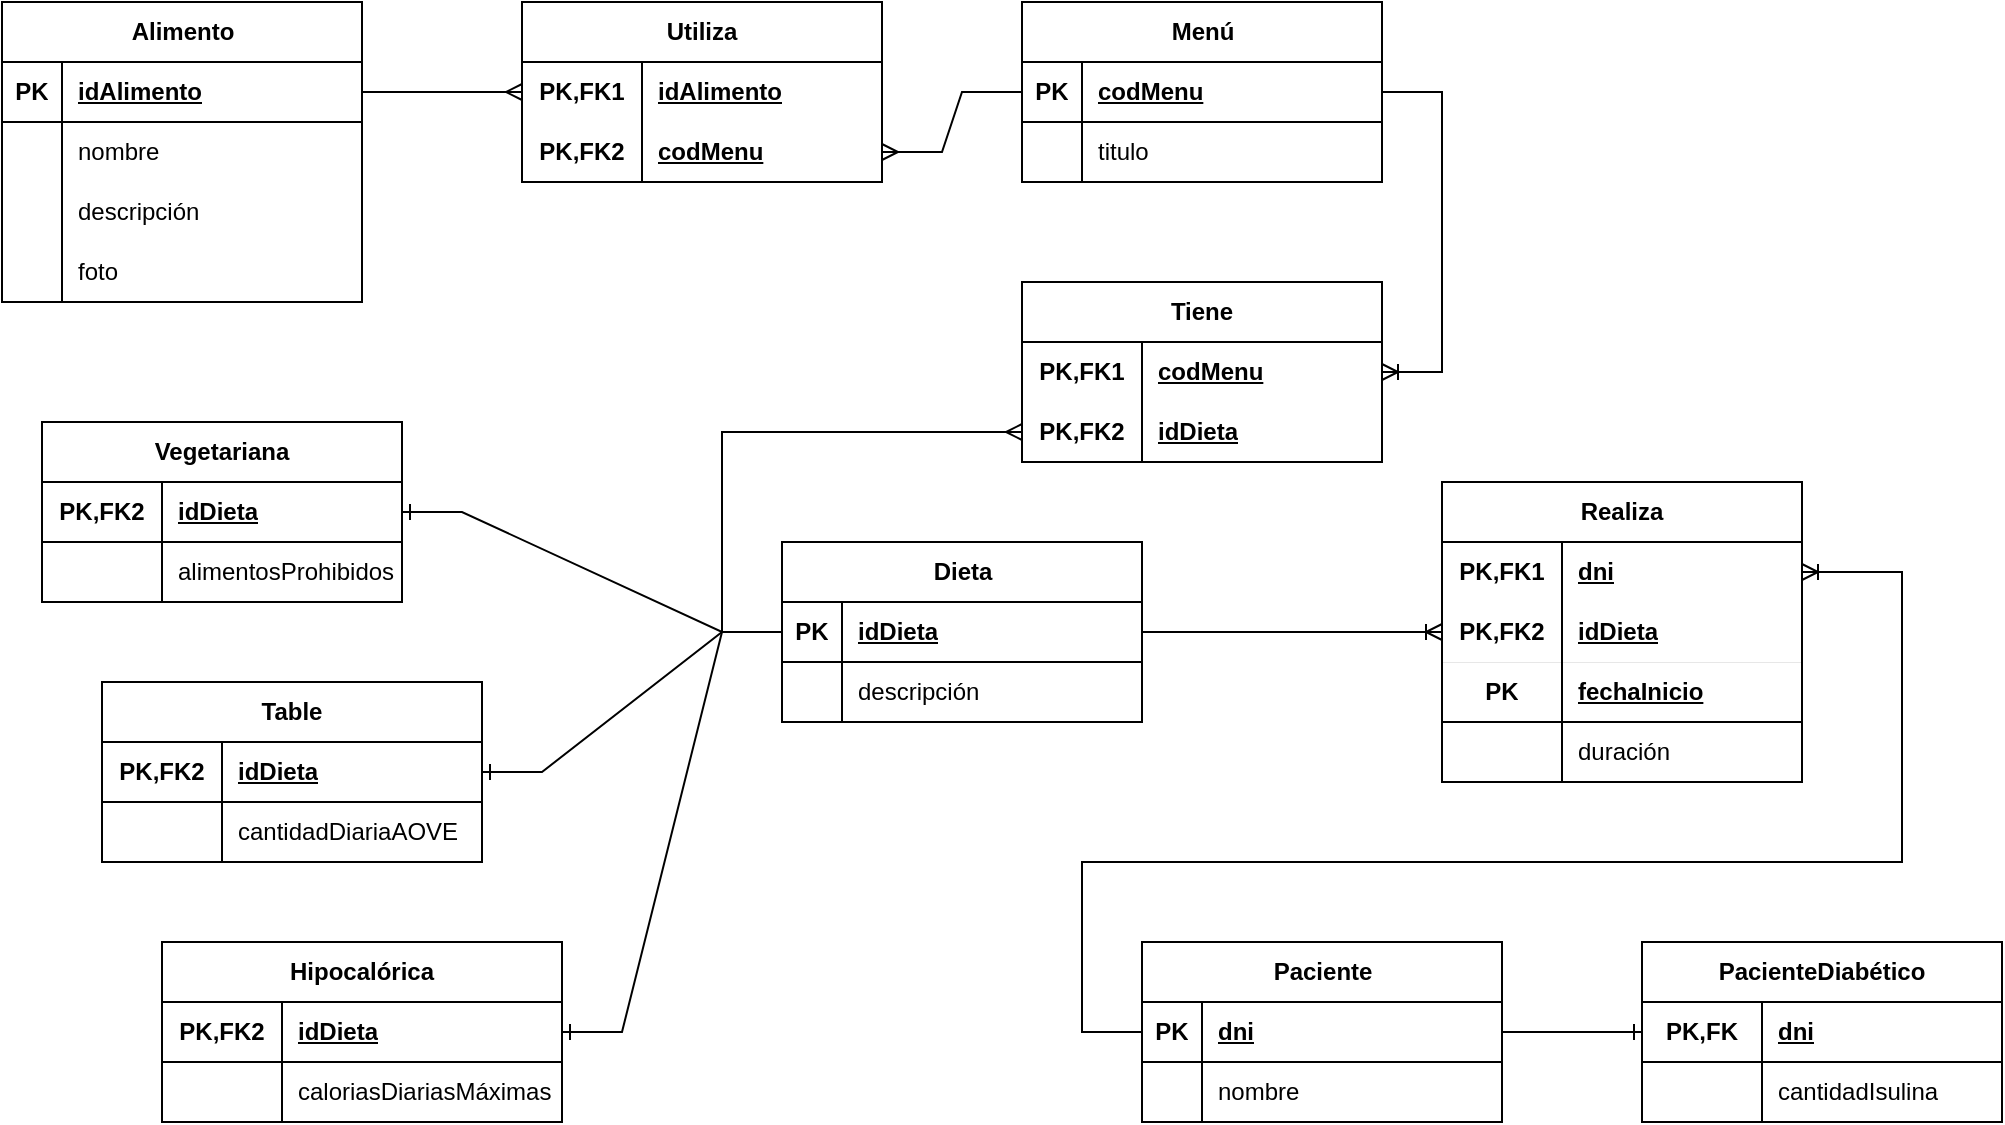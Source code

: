 <mxfile version="23.0.2" type="device">
  <diagram id="R2lEEEUBdFMjLlhIrx00" name="Page-1">
    <mxGraphModel dx="1450" dy="621" grid="1" gridSize="10" guides="1" tooltips="1" connect="1" arrows="1" fold="1" page="0" pageScale="1" pageWidth="850" pageHeight="1100" background="none" math="0" shadow="0" extFonts="Permanent Marker^https://fonts.googleapis.com/css?family=Permanent+Marker">
      <root>
        <mxCell id="0" />
        <mxCell id="1" parent="0" />
        <mxCell id="GMZuXtu0WAjVGeMHCn1z-1" value="Alimento" style="shape=table;startSize=30;container=1;collapsible=1;childLayout=tableLayout;fixedRows=1;rowLines=0;fontStyle=1;align=center;resizeLast=1;html=1;" vertex="1" parent="1">
          <mxGeometry x="-80" y="40" width="180" height="150" as="geometry" />
        </mxCell>
        <mxCell id="GMZuXtu0WAjVGeMHCn1z-2" value="" style="shape=tableRow;horizontal=0;startSize=0;swimlaneHead=0;swimlaneBody=0;fillColor=none;collapsible=0;dropTarget=0;points=[[0,0.5],[1,0.5]];portConstraint=eastwest;top=0;left=0;right=0;bottom=1;" vertex="1" parent="GMZuXtu0WAjVGeMHCn1z-1">
          <mxGeometry y="30" width="180" height="30" as="geometry" />
        </mxCell>
        <mxCell id="GMZuXtu0WAjVGeMHCn1z-3" value="PK" style="shape=partialRectangle;connectable=0;fillColor=none;top=0;left=0;bottom=0;right=0;fontStyle=1;overflow=hidden;whiteSpace=wrap;html=1;" vertex="1" parent="GMZuXtu0WAjVGeMHCn1z-2">
          <mxGeometry width="30" height="30" as="geometry">
            <mxRectangle width="30" height="30" as="alternateBounds" />
          </mxGeometry>
        </mxCell>
        <mxCell id="GMZuXtu0WAjVGeMHCn1z-4" value="idAlimento" style="shape=partialRectangle;connectable=0;fillColor=none;top=0;left=0;bottom=0;right=0;align=left;spacingLeft=6;fontStyle=5;overflow=hidden;whiteSpace=wrap;html=1;" vertex="1" parent="GMZuXtu0WAjVGeMHCn1z-2">
          <mxGeometry x="30" width="150" height="30" as="geometry">
            <mxRectangle width="150" height="30" as="alternateBounds" />
          </mxGeometry>
        </mxCell>
        <mxCell id="GMZuXtu0WAjVGeMHCn1z-5" value="" style="shape=tableRow;horizontal=0;startSize=0;swimlaneHead=0;swimlaneBody=0;fillColor=none;collapsible=0;dropTarget=0;points=[[0,0.5],[1,0.5]];portConstraint=eastwest;top=0;left=0;right=0;bottom=0;" vertex="1" parent="GMZuXtu0WAjVGeMHCn1z-1">
          <mxGeometry y="60" width="180" height="30" as="geometry" />
        </mxCell>
        <mxCell id="GMZuXtu0WAjVGeMHCn1z-6" value="" style="shape=partialRectangle;connectable=0;fillColor=none;top=0;left=0;bottom=0;right=0;editable=1;overflow=hidden;whiteSpace=wrap;html=1;" vertex="1" parent="GMZuXtu0WAjVGeMHCn1z-5">
          <mxGeometry width="30" height="30" as="geometry">
            <mxRectangle width="30" height="30" as="alternateBounds" />
          </mxGeometry>
        </mxCell>
        <mxCell id="GMZuXtu0WAjVGeMHCn1z-7" value="nombre" style="shape=partialRectangle;connectable=0;fillColor=none;top=0;left=0;bottom=0;right=0;align=left;spacingLeft=6;overflow=hidden;whiteSpace=wrap;html=1;" vertex="1" parent="GMZuXtu0WAjVGeMHCn1z-5">
          <mxGeometry x="30" width="150" height="30" as="geometry">
            <mxRectangle width="150" height="30" as="alternateBounds" />
          </mxGeometry>
        </mxCell>
        <mxCell id="GMZuXtu0WAjVGeMHCn1z-8" value="" style="shape=tableRow;horizontal=0;startSize=0;swimlaneHead=0;swimlaneBody=0;fillColor=none;collapsible=0;dropTarget=0;points=[[0,0.5],[1,0.5]];portConstraint=eastwest;top=0;left=0;right=0;bottom=0;" vertex="1" parent="GMZuXtu0WAjVGeMHCn1z-1">
          <mxGeometry y="90" width="180" height="30" as="geometry" />
        </mxCell>
        <mxCell id="GMZuXtu0WAjVGeMHCn1z-9" value="" style="shape=partialRectangle;connectable=0;fillColor=none;top=0;left=0;bottom=0;right=0;editable=1;overflow=hidden;whiteSpace=wrap;html=1;" vertex="1" parent="GMZuXtu0WAjVGeMHCn1z-8">
          <mxGeometry width="30" height="30" as="geometry">
            <mxRectangle width="30" height="30" as="alternateBounds" />
          </mxGeometry>
        </mxCell>
        <mxCell id="GMZuXtu0WAjVGeMHCn1z-10" value="descripción" style="shape=partialRectangle;connectable=0;fillColor=none;top=0;left=0;bottom=0;right=0;align=left;spacingLeft=6;overflow=hidden;whiteSpace=wrap;html=1;" vertex="1" parent="GMZuXtu0WAjVGeMHCn1z-8">
          <mxGeometry x="30" width="150" height="30" as="geometry">
            <mxRectangle width="150" height="30" as="alternateBounds" />
          </mxGeometry>
        </mxCell>
        <mxCell id="GMZuXtu0WAjVGeMHCn1z-11" value="" style="shape=tableRow;horizontal=0;startSize=0;swimlaneHead=0;swimlaneBody=0;fillColor=none;collapsible=0;dropTarget=0;points=[[0,0.5],[1,0.5]];portConstraint=eastwest;top=0;left=0;right=0;bottom=0;" vertex="1" parent="GMZuXtu0WAjVGeMHCn1z-1">
          <mxGeometry y="120" width="180" height="30" as="geometry" />
        </mxCell>
        <mxCell id="GMZuXtu0WAjVGeMHCn1z-12" value="" style="shape=partialRectangle;connectable=0;fillColor=none;top=0;left=0;bottom=0;right=0;editable=1;overflow=hidden;whiteSpace=wrap;html=1;" vertex="1" parent="GMZuXtu0WAjVGeMHCn1z-11">
          <mxGeometry width="30" height="30" as="geometry">
            <mxRectangle width="30" height="30" as="alternateBounds" />
          </mxGeometry>
        </mxCell>
        <mxCell id="GMZuXtu0WAjVGeMHCn1z-13" value="foto" style="shape=partialRectangle;connectable=0;fillColor=none;top=0;left=0;bottom=0;right=0;align=left;spacingLeft=6;overflow=hidden;whiteSpace=wrap;html=1;" vertex="1" parent="GMZuXtu0WAjVGeMHCn1z-11">
          <mxGeometry x="30" width="150" height="30" as="geometry">
            <mxRectangle width="150" height="30" as="alternateBounds" />
          </mxGeometry>
        </mxCell>
        <mxCell id="GMZuXtu0WAjVGeMHCn1z-14" value="Utiliza" style="shape=table;startSize=30;container=1;collapsible=1;childLayout=tableLayout;fixedRows=1;rowLines=0;fontStyle=1;align=center;resizeLast=1;html=1;whiteSpace=wrap;" vertex="1" parent="1">
          <mxGeometry x="180" y="40" width="180" height="90" as="geometry" />
        </mxCell>
        <mxCell id="GMZuXtu0WAjVGeMHCn1z-15" value="" style="shape=tableRow;horizontal=0;startSize=0;swimlaneHead=0;swimlaneBody=0;fillColor=none;collapsible=0;dropTarget=0;points=[[0,0.5],[1,0.5]];portConstraint=eastwest;top=0;left=0;right=0;bottom=0;html=1;" vertex="1" parent="GMZuXtu0WAjVGeMHCn1z-14">
          <mxGeometry y="30" width="180" height="30" as="geometry" />
        </mxCell>
        <mxCell id="GMZuXtu0WAjVGeMHCn1z-16" value="PK,FK1" style="shape=partialRectangle;connectable=0;fillColor=none;top=0;left=0;bottom=0;right=0;fontStyle=1;overflow=hidden;html=1;whiteSpace=wrap;" vertex="1" parent="GMZuXtu0WAjVGeMHCn1z-15">
          <mxGeometry width="60" height="30" as="geometry">
            <mxRectangle width="60" height="30" as="alternateBounds" />
          </mxGeometry>
        </mxCell>
        <mxCell id="GMZuXtu0WAjVGeMHCn1z-17" value="idAlimento" style="shape=partialRectangle;connectable=0;fillColor=none;top=0;left=0;bottom=0;right=0;align=left;spacingLeft=6;fontStyle=5;overflow=hidden;html=1;whiteSpace=wrap;" vertex="1" parent="GMZuXtu0WAjVGeMHCn1z-15">
          <mxGeometry x="60" width="120" height="30" as="geometry">
            <mxRectangle width="120" height="30" as="alternateBounds" />
          </mxGeometry>
        </mxCell>
        <mxCell id="GMZuXtu0WAjVGeMHCn1z-18" value="" style="shape=tableRow;horizontal=0;startSize=0;swimlaneHead=0;swimlaneBody=0;fillColor=none;collapsible=0;dropTarget=0;points=[[0,0.5],[1,0.5]];portConstraint=eastwest;top=0;left=0;right=0;bottom=1;html=1;" vertex="1" parent="GMZuXtu0WAjVGeMHCn1z-14">
          <mxGeometry y="60" width="180" height="30" as="geometry" />
        </mxCell>
        <mxCell id="GMZuXtu0WAjVGeMHCn1z-19" value="PK,FK2" style="shape=partialRectangle;connectable=0;fillColor=none;top=0;left=0;bottom=0;right=0;fontStyle=1;overflow=hidden;html=1;whiteSpace=wrap;" vertex="1" parent="GMZuXtu0WAjVGeMHCn1z-18">
          <mxGeometry width="60" height="30" as="geometry">
            <mxRectangle width="60" height="30" as="alternateBounds" />
          </mxGeometry>
        </mxCell>
        <mxCell id="GMZuXtu0WAjVGeMHCn1z-20" value="codMenu" style="shape=partialRectangle;connectable=0;fillColor=none;top=0;left=0;bottom=0;right=0;align=left;spacingLeft=6;fontStyle=5;overflow=hidden;html=1;whiteSpace=wrap;" vertex="1" parent="GMZuXtu0WAjVGeMHCn1z-18">
          <mxGeometry x="60" width="120" height="30" as="geometry">
            <mxRectangle width="120" height="30" as="alternateBounds" />
          </mxGeometry>
        </mxCell>
        <mxCell id="GMZuXtu0WAjVGeMHCn1z-27" value="Menú" style="shape=table;startSize=30;container=1;collapsible=1;childLayout=tableLayout;fixedRows=1;rowLines=0;fontStyle=1;align=center;resizeLast=1;html=1;" vertex="1" parent="1">
          <mxGeometry x="430" y="40" width="180" height="90" as="geometry" />
        </mxCell>
        <mxCell id="GMZuXtu0WAjVGeMHCn1z-28" value="" style="shape=tableRow;horizontal=0;startSize=0;swimlaneHead=0;swimlaneBody=0;fillColor=none;collapsible=0;dropTarget=0;points=[[0,0.5],[1,0.5]];portConstraint=eastwest;top=0;left=0;right=0;bottom=1;" vertex="1" parent="GMZuXtu0WAjVGeMHCn1z-27">
          <mxGeometry y="30" width="180" height="30" as="geometry" />
        </mxCell>
        <mxCell id="GMZuXtu0WAjVGeMHCn1z-29" value="PK" style="shape=partialRectangle;connectable=0;fillColor=none;top=0;left=0;bottom=0;right=0;fontStyle=1;overflow=hidden;whiteSpace=wrap;html=1;" vertex="1" parent="GMZuXtu0WAjVGeMHCn1z-28">
          <mxGeometry width="30" height="30" as="geometry">
            <mxRectangle width="30" height="30" as="alternateBounds" />
          </mxGeometry>
        </mxCell>
        <mxCell id="GMZuXtu0WAjVGeMHCn1z-30" value="codMenu" style="shape=partialRectangle;connectable=0;fillColor=none;top=0;left=0;bottom=0;right=0;align=left;spacingLeft=6;fontStyle=5;overflow=hidden;whiteSpace=wrap;html=1;" vertex="1" parent="GMZuXtu0WAjVGeMHCn1z-28">
          <mxGeometry x="30" width="150" height="30" as="geometry">
            <mxRectangle width="150" height="30" as="alternateBounds" />
          </mxGeometry>
        </mxCell>
        <mxCell id="GMZuXtu0WAjVGeMHCn1z-31" value="" style="shape=tableRow;horizontal=0;startSize=0;swimlaneHead=0;swimlaneBody=0;fillColor=none;collapsible=0;dropTarget=0;points=[[0,0.5],[1,0.5]];portConstraint=eastwest;top=0;left=0;right=0;bottom=0;" vertex="1" parent="GMZuXtu0WAjVGeMHCn1z-27">
          <mxGeometry y="60" width="180" height="30" as="geometry" />
        </mxCell>
        <mxCell id="GMZuXtu0WAjVGeMHCn1z-32" value="" style="shape=partialRectangle;connectable=0;fillColor=none;top=0;left=0;bottom=0;right=0;editable=1;overflow=hidden;whiteSpace=wrap;html=1;" vertex="1" parent="GMZuXtu0WAjVGeMHCn1z-31">
          <mxGeometry width="30" height="30" as="geometry">
            <mxRectangle width="30" height="30" as="alternateBounds" />
          </mxGeometry>
        </mxCell>
        <mxCell id="GMZuXtu0WAjVGeMHCn1z-33" value="titulo" style="shape=partialRectangle;connectable=0;fillColor=none;top=0;left=0;bottom=0;right=0;align=left;spacingLeft=6;overflow=hidden;whiteSpace=wrap;html=1;" vertex="1" parent="GMZuXtu0WAjVGeMHCn1z-31">
          <mxGeometry x="30" width="150" height="30" as="geometry">
            <mxRectangle width="150" height="30" as="alternateBounds" />
          </mxGeometry>
        </mxCell>
        <mxCell id="GMZuXtu0WAjVGeMHCn1z-40" value="" style="edgeStyle=entityRelationEdgeStyle;fontSize=12;html=1;endArrow=ERmany;rounded=0;exitX=0;exitY=0.5;exitDx=0;exitDy=0;entryX=1;entryY=0.5;entryDx=0;entryDy=0;" edge="1" parent="1" source="GMZuXtu0WAjVGeMHCn1z-28" target="GMZuXtu0WAjVGeMHCn1z-18">
          <mxGeometry width="100" height="100" relative="1" as="geometry">
            <mxPoint x="380" y="210" as="sourcePoint" />
            <mxPoint x="460" y="250" as="targetPoint" />
          </mxGeometry>
        </mxCell>
        <mxCell id="GMZuXtu0WAjVGeMHCn1z-41" value="" style="edgeStyle=entityRelationEdgeStyle;fontSize=12;html=1;endArrow=ERmany;rounded=0;exitX=1;exitY=0.5;exitDx=0;exitDy=0;entryX=0;entryY=0.5;entryDx=0;entryDy=0;" edge="1" parent="1" source="GMZuXtu0WAjVGeMHCn1z-2" target="GMZuXtu0WAjVGeMHCn1z-15">
          <mxGeometry width="100" height="100" relative="1" as="geometry">
            <mxPoint x="190" y="260" as="sourcePoint" />
            <mxPoint x="110" y="220" as="targetPoint" />
          </mxGeometry>
        </mxCell>
        <mxCell id="GMZuXtu0WAjVGeMHCn1z-42" value="Paciente" style="shape=table;startSize=30;container=1;collapsible=1;childLayout=tableLayout;fixedRows=1;rowLines=0;fontStyle=1;align=center;resizeLast=1;html=1;" vertex="1" parent="1">
          <mxGeometry x="490" y="510" width="180" height="90" as="geometry" />
        </mxCell>
        <mxCell id="GMZuXtu0WAjVGeMHCn1z-43" value="" style="shape=tableRow;horizontal=0;startSize=0;swimlaneHead=0;swimlaneBody=0;fillColor=none;collapsible=0;dropTarget=0;points=[[0,0.5],[1,0.5]];portConstraint=eastwest;top=0;left=0;right=0;bottom=1;" vertex="1" parent="GMZuXtu0WAjVGeMHCn1z-42">
          <mxGeometry y="30" width="180" height="30" as="geometry" />
        </mxCell>
        <mxCell id="GMZuXtu0WAjVGeMHCn1z-44" value="PK" style="shape=partialRectangle;connectable=0;fillColor=none;top=0;left=0;bottom=0;right=0;fontStyle=1;overflow=hidden;whiteSpace=wrap;html=1;" vertex="1" parent="GMZuXtu0WAjVGeMHCn1z-43">
          <mxGeometry width="30" height="30" as="geometry">
            <mxRectangle width="30" height="30" as="alternateBounds" />
          </mxGeometry>
        </mxCell>
        <mxCell id="GMZuXtu0WAjVGeMHCn1z-45" value="dni" style="shape=partialRectangle;connectable=0;fillColor=none;top=0;left=0;bottom=0;right=0;align=left;spacingLeft=6;fontStyle=5;overflow=hidden;whiteSpace=wrap;html=1;" vertex="1" parent="GMZuXtu0WAjVGeMHCn1z-43">
          <mxGeometry x="30" width="150" height="30" as="geometry">
            <mxRectangle width="150" height="30" as="alternateBounds" />
          </mxGeometry>
        </mxCell>
        <mxCell id="GMZuXtu0WAjVGeMHCn1z-46" value="" style="shape=tableRow;horizontal=0;startSize=0;swimlaneHead=0;swimlaneBody=0;fillColor=none;collapsible=0;dropTarget=0;points=[[0,0.5],[1,0.5]];portConstraint=eastwest;top=0;left=0;right=0;bottom=0;" vertex="1" parent="GMZuXtu0WAjVGeMHCn1z-42">
          <mxGeometry y="60" width="180" height="30" as="geometry" />
        </mxCell>
        <mxCell id="GMZuXtu0WAjVGeMHCn1z-47" value="" style="shape=partialRectangle;connectable=0;fillColor=none;top=0;left=0;bottom=0;right=0;editable=1;overflow=hidden;whiteSpace=wrap;html=1;" vertex="1" parent="GMZuXtu0WAjVGeMHCn1z-46">
          <mxGeometry width="30" height="30" as="geometry">
            <mxRectangle width="30" height="30" as="alternateBounds" />
          </mxGeometry>
        </mxCell>
        <mxCell id="GMZuXtu0WAjVGeMHCn1z-48" value="nombre" style="shape=partialRectangle;connectable=0;fillColor=none;top=0;left=0;bottom=0;right=0;align=left;spacingLeft=6;overflow=hidden;whiteSpace=wrap;html=1;" vertex="1" parent="GMZuXtu0WAjVGeMHCn1z-46">
          <mxGeometry x="30" width="150" height="30" as="geometry">
            <mxRectangle width="150" height="30" as="alternateBounds" />
          </mxGeometry>
        </mxCell>
        <mxCell id="GMZuXtu0WAjVGeMHCn1z-68" value="PacienteDiabético" style="shape=table;startSize=30;container=1;collapsible=1;childLayout=tableLayout;fixedRows=1;rowLines=0;fontStyle=1;align=center;resizeLast=1;html=1;whiteSpace=wrap;" vertex="1" parent="1">
          <mxGeometry x="740" y="510" width="180" height="90" as="geometry" />
        </mxCell>
        <mxCell id="GMZuXtu0WAjVGeMHCn1z-82" value="" style="shape=tableRow;horizontal=0;startSize=0;swimlaneHead=0;swimlaneBody=0;fillColor=none;collapsible=0;dropTarget=0;points=[[0,0.5],[1,0.5]];portConstraint=eastwest;top=0;left=0;right=0;bottom=1;" vertex="1" parent="GMZuXtu0WAjVGeMHCn1z-68">
          <mxGeometry y="30" width="180" height="30" as="geometry" />
        </mxCell>
        <mxCell id="GMZuXtu0WAjVGeMHCn1z-83" value="PK,FK" style="shape=partialRectangle;connectable=0;fillColor=none;top=0;left=0;bottom=0;right=0;fontStyle=1;overflow=hidden;whiteSpace=wrap;html=1;" vertex="1" parent="GMZuXtu0WAjVGeMHCn1z-82">
          <mxGeometry width="60" height="30" as="geometry">
            <mxRectangle width="60" height="30" as="alternateBounds" />
          </mxGeometry>
        </mxCell>
        <mxCell id="GMZuXtu0WAjVGeMHCn1z-84" value="dni" style="shape=partialRectangle;connectable=0;fillColor=none;top=0;left=0;bottom=0;right=0;align=left;spacingLeft=6;fontStyle=5;overflow=hidden;whiteSpace=wrap;html=1;" vertex="1" parent="GMZuXtu0WAjVGeMHCn1z-82">
          <mxGeometry x="60" width="120" height="30" as="geometry">
            <mxRectangle width="120" height="30" as="alternateBounds" />
          </mxGeometry>
        </mxCell>
        <mxCell id="GMZuXtu0WAjVGeMHCn1z-75" value="" style="shape=tableRow;horizontal=0;startSize=0;swimlaneHead=0;swimlaneBody=0;fillColor=none;collapsible=0;dropTarget=0;points=[[0,0.5],[1,0.5]];portConstraint=eastwest;top=0;left=0;right=0;bottom=0;html=1;" vertex="1" parent="GMZuXtu0WAjVGeMHCn1z-68">
          <mxGeometry y="60" width="180" height="30" as="geometry" />
        </mxCell>
        <mxCell id="GMZuXtu0WAjVGeMHCn1z-76" value="" style="shape=partialRectangle;connectable=0;fillColor=none;top=0;left=0;bottom=0;right=0;editable=1;overflow=hidden;html=1;whiteSpace=wrap;" vertex="1" parent="GMZuXtu0WAjVGeMHCn1z-75">
          <mxGeometry width="60" height="30" as="geometry">
            <mxRectangle width="60" height="30" as="alternateBounds" />
          </mxGeometry>
        </mxCell>
        <mxCell id="GMZuXtu0WAjVGeMHCn1z-77" value="cantidadIsulina" style="shape=partialRectangle;connectable=0;fillColor=none;top=0;left=0;bottom=0;right=0;align=left;spacingLeft=6;overflow=hidden;html=1;whiteSpace=wrap;" vertex="1" parent="GMZuXtu0WAjVGeMHCn1z-75">
          <mxGeometry x="60" width="120" height="30" as="geometry">
            <mxRectangle width="120" height="30" as="alternateBounds" />
          </mxGeometry>
        </mxCell>
        <mxCell id="GMZuXtu0WAjVGeMHCn1z-81" value="" style="edgeStyle=entityRelationEdgeStyle;fontSize=12;html=1;endArrow=ERone;endFill=1;rounded=0;exitX=1;exitY=0.5;exitDx=0;exitDy=0;entryX=0;entryY=0.5;entryDx=0;entryDy=0;" edge="1" parent="1" source="GMZuXtu0WAjVGeMHCn1z-43" target="GMZuXtu0WAjVGeMHCn1z-82">
          <mxGeometry width="100" height="100" relative="1" as="geometry">
            <mxPoint x="160" y="630" as="sourcePoint" />
            <mxPoint x="740" y="585" as="targetPoint" />
          </mxGeometry>
        </mxCell>
        <mxCell id="GMZuXtu0WAjVGeMHCn1z-85" value="Realiza" style="shape=table;startSize=30;container=1;collapsible=1;childLayout=tableLayout;fixedRows=1;rowLines=0;fontStyle=1;align=center;resizeLast=1;html=1;whiteSpace=wrap;" vertex="1" parent="1">
          <mxGeometry x="640" y="280" width="180" height="150" as="geometry" />
        </mxCell>
        <mxCell id="GMZuXtu0WAjVGeMHCn1z-86" value="" style="shape=tableRow;horizontal=0;startSize=0;swimlaneHead=0;swimlaneBody=0;fillColor=none;collapsible=0;dropTarget=0;points=[[0,0.5],[1,0.5]];portConstraint=eastwest;top=0;left=0;right=0;bottom=0;html=1;" vertex="1" parent="GMZuXtu0WAjVGeMHCn1z-85">
          <mxGeometry y="30" width="180" height="30" as="geometry" />
        </mxCell>
        <mxCell id="GMZuXtu0WAjVGeMHCn1z-87" value="PK,FK1" style="shape=partialRectangle;connectable=0;fillColor=none;top=0;left=0;bottom=0;right=0;fontStyle=1;overflow=hidden;html=1;whiteSpace=wrap;" vertex="1" parent="GMZuXtu0WAjVGeMHCn1z-86">
          <mxGeometry width="60" height="30" as="geometry">
            <mxRectangle width="60" height="30" as="alternateBounds" />
          </mxGeometry>
        </mxCell>
        <mxCell id="GMZuXtu0WAjVGeMHCn1z-88" value="dni" style="shape=partialRectangle;connectable=0;fillColor=none;top=0;left=0;bottom=0;right=0;align=left;spacingLeft=6;fontStyle=5;overflow=hidden;html=1;whiteSpace=wrap;" vertex="1" parent="GMZuXtu0WAjVGeMHCn1z-86">
          <mxGeometry x="60" width="120" height="30" as="geometry">
            <mxRectangle width="120" height="30" as="alternateBounds" />
          </mxGeometry>
        </mxCell>
        <mxCell id="GMZuXtu0WAjVGeMHCn1z-89" value="" style="shape=tableRow;horizontal=0;startSize=0;swimlaneHead=0;swimlaneBody=0;fillColor=none;collapsible=0;dropTarget=0;points=[[0,0.5],[1,0.5]];portConstraint=eastwest;top=0;left=0;right=0;bottom=1;html=1;strokeWidth=0;" vertex="1" parent="GMZuXtu0WAjVGeMHCn1z-85">
          <mxGeometry y="60" width="180" height="30" as="geometry" />
        </mxCell>
        <mxCell id="GMZuXtu0WAjVGeMHCn1z-90" value="PK,FK2" style="shape=partialRectangle;connectable=0;fillColor=none;top=0;left=0;bottom=0;right=0;fontStyle=1;overflow=hidden;html=1;whiteSpace=wrap;" vertex="1" parent="GMZuXtu0WAjVGeMHCn1z-89">
          <mxGeometry width="60" height="30" as="geometry">
            <mxRectangle width="60" height="30" as="alternateBounds" />
          </mxGeometry>
        </mxCell>
        <mxCell id="GMZuXtu0WAjVGeMHCn1z-91" value="idDieta" style="shape=partialRectangle;connectable=0;fillColor=none;top=0;left=0;bottom=0;right=0;align=left;spacingLeft=6;fontStyle=5;overflow=hidden;html=1;whiteSpace=wrap;strokeWidth=0;" vertex="1" parent="GMZuXtu0WAjVGeMHCn1z-89">
          <mxGeometry x="60" width="120" height="30" as="geometry">
            <mxRectangle width="120" height="30" as="alternateBounds" />
          </mxGeometry>
        </mxCell>
        <mxCell id="GMZuXtu0WAjVGeMHCn1z-99" value="" style="shape=tableRow;horizontal=0;startSize=0;swimlaneHead=0;swimlaneBody=0;fillColor=none;collapsible=0;dropTarget=0;points=[[0,0.5],[1,0.5]];portConstraint=eastwest;top=0;left=0;right=0;bottom=1;" vertex="1" parent="GMZuXtu0WAjVGeMHCn1z-85">
          <mxGeometry y="90" width="180" height="30" as="geometry" />
        </mxCell>
        <mxCell id="GMZuXtu0WAjVGeMHCn1z-100" value="PK" style="shape=partialRectangle;connectable=0;fillColor=none;top=0;left=0;bottom=0;right=0;fontStyle=1;overflow=hidden;whiteSpace=wrap;html=1;" vertex="1" parent="GMZuXtu0WAjVGeMHCn1z-99">
          <mxGeometry width="60" height="30" as="geometry">
            <mxRectangle width="60" height="30" as="alternateBounds" />
          </mxGeometry>
        </mxCell>
        <mxCell id="GMZuXtu0WAjVGeMHCn1z-101" value="fechaInicio" style="shape=partialRectangle;connectable=0;fillColor=none;top=0;left=0;bottom=0;right=0;align=left;spacingLeft=6;fontStyle=5;overflow=hidden;whiteSpace=wrap;html=1;" vertex="1" parent="GMZuXtu0WAjVGeMHCn1z-99">
          <mxGeometry x="60" width="120" height="30" as="geometry">
            <mxRectangle width="120" height="30" as="alternateBounds" />
          </mxGeometry>
        </mxCell>
        <mxCell id="GMZuXtu0WAjVGeMHCn1z-92" value="" style="shape=tableRow;horizontal=0;startSize=0;swimlaneHead=0;swimlaneBody=0;fillColor=none;collapsible=0;dropTarget=0;points=[[0,0.5],[1,0.5]];portConstraint=eastwest;top=0;left=0;right=0;bottom=0;html=1;" vertex="1" parent="GMZuXtu0WAjVGeMHCn1z-85">
          <mxGeometry y="120" width="180" height="30" as="geometry" />
        </mxCell>
        <mxCell id="GMZuXtu0WAjVGeMHCn1z-93" value="" style="shape=partialRectangle;connectable=0;fillColor=none;top=0;left=0;bottom=0;right=0;editable=1;overflow=hidden;html=1;whiteSpace=wrap;" vertex="1" parent="GMZuXtu0WAjVGeMHCn1z-92">
          <mxGeometry width="60" height="30" as="geometry">
            <mxRectangle width="60" height="30" as="alternateBounds" />
          </mxGeometry>
        </mxCell>
        <mxCell id="GMZuXtu0WAjVGeMHCn1z-94" value="duración" style="shape=partialRectangle;connectable=0;fillColor=none;top=0;left=0;bottom=0;right=0;align=left;spacingLeft=6;overflow=hidden;html=1;whiteSpace=wrap;" vertex="1" parent="GMZuXtu0WAjVGeMHCn1z-92">
          <mxGeometry x="60" width="120" height="30" as="geometry">
            <mxRectangle width="120" height="30" as="alternateBounds" />
          </mxGeometry>
        </mxCell>
        <mxCell id="GMZuXtu0WAjVGeMHCn1z-103" value="" style="edgeStyle=orthogonalEdgeStyle;fontSize=12;html=1;endArrow=ERoneToMany;rounded=0;exitX=0;exitY=0.5;exitDx=0;exitDy=0;entryX=1;entryY=0.5;entryDx=0;entryDy=0;elbow=vertical;" edge="1" parent="1" source="GMZuXtu0WAjVGeMHCn1z-43" target="GMZuXtu0WAjVGeMHCn1z-86">
          <mxGeometry width="100" height="100" relative="1" as="geometry">
            <mxPoint x="470" y="555" as="sourcePoint" />
            <mxPoint x="800" y="295" as="targetPoint" />
            <Array as="points">
              <mxPoint x="460" y="555" />
              <mxPoint x="460" y="470" />
              <mxPoint x="870" y="470" />
              <mxPoint x="870" y="325" />
            </Array>
          </mxGeometry>
        </mxCell>
        <mxCell id="GMZuXtu0WAjVGeMHCn1z-117" value="Dieta" style="shape=table;startSize=30;container=1;collapsible=1;childLayout=tableLayout;fixedRows=1;rowLines=0;fontStyle=1;align=center;resizeLast=1;html=1;" vertex="1" parent="1">
          <mxGeometry x="310" y="310" width="180" height="90" as="geometry" />
        </mxCell>
        <mxCell id="GMZuXtu0WAjVGeMHCn1z-118" value="" style="shape=tableRow;horizontal=0;startSize=0;swimlaneHead=0;swimlaneBody=0;fillColor=none;collapsible=0;dropTarget=0;points=[[0,0.5],[1,0.5]];portConstraint=eastwest;top=0;left=0;right=0;bottom=1;" vertex="1" parent="GMZuXtu0WAjVGeMHCn1z-117">
          <mxGeometry y="30" width="180" height="30" as="geometry" />
        </mxCell>
        <mxCell id="GMZuXtu0WAjVGeMHCn1z-119" value="PK" style="shape=partialRectangle;connectable=0;fillColor=none;top=0;left=0;bottom=0;right=0;fontStyle=1;overflow=hidden;whiteSpace=wrap;html=1;" vertex="1" parent="GMZuXtu0WAjVGeMHCn1z-118">
          <mxGeometry width="30" height="30" as="geometry">
            <mxRectangle width="30" height="30" as="alternateBounds" />
          </mxGeometry>
        </mxCell>
        <mxCell id="GMZuXtu0WAjVGeMHCn1z-120" value="idDieta" style="shape=partialRectangle;connectable=0;fillColor=none;top=0;left=0;bottom=0;right=0;align=left;spacingLeft=6;fontStyle=5;overflow=hidden;whiteSpace=wrap;html=1;" vertex="1" parent="GMZuXtu0WAjVGeMHCn1z-118">
          <mxGeometry x="30" width="150" height="30" as="geometry">
            <mxRectangle width="150" height="30" as="alternateBounds" />
          </mxGeometry>
        </mxCell>
        <mxCell id="GMZuXtu0WAjVGeMHCn1z-121" value="" style="shape=tableRow;horizontal=0;startSize=0;swimlaneHead=0;swimlaneBody=0;fillColor=none;collapsible=0;dropTarget=0;points=[[0,0.5],[1,0.5]];portConstraint=eastwest;top=0;left=0;right=0;bottom=0;" vertex="1" parent="GMZuXtu0WAjVGeMHCn1z-117">
          <mxGeometry y="60" width="180" height="30" as="geometry" />
        </mxCell>
        <mxCell id="GMZuXtu0WAjVGeMHCn1z-122" value="" style="shape=partialRectangle;connectable=0;fillColor=none;top=0;left=0;bottom=0;right=0;editable=1;overflow=hidden;whiteSpace=wrap;html=1;" vertex="1" parent="GMZuXtu0WAjVGeMHCn1z-121">
          <mxGeometry width="30" height="30" as="geometry">
            <mxRectangle width="30" height="30" as="alternateBounds" />
          </mxGeometry>
        </mxCell>
        <mxCell id="GMZuXtu0WAjVGeMHCn1z-123" value="descripción" style="shape=partialRectangle;connectable=0;fillColor=none;top=0;left=0;bottom=0;right=0;align=left;spacingLeft=6;overflow=hidden;whiteSpace=wrap;html=1;" vertex="1" parent="GMZuXtu0WAjVGeMHCn1z-121">
          <mxGeometry x="30" width="150" height="30" as="geometry">
            <mxRectangle width="150" height="30" as="alternateBounds" />
          </mxGeometry>
        </mxCell>
        <mxCell id="GMZuXtu0WAjVGeMHCn1z-130" value="" style="edgeStyle=entityRelationEdgeStyle;fontSize=12;html=1;endArrow=ERoneToMany;rounded=0;entryX=0;entryY=0.5;entryDx=0;entryDy=0;exitX=1;exitY=0.5;exitDx=0;exitDy=0;" edge="1" parent="1" source="GMZuXtu0WAjVGeMHCn1z-118" target="GMZuXtu0WAjVGeMHCn1z-89">
          <mxGeometry width="100" height="100" relative="1" as="geometry">
            <mxPoint x="510" y="420" as="sourcePoint" />
            <mxPoint x="610" y="320" as="targetPoint" />
          </mxGeometry>
        </mxCell>
        <mxCell id="GMZuXtu0WAjVGeMHCn1z-131" value="Tiene" style="shape=table;startSize=30;container=1;collapsible=1;childLayout=tableLayout;fixedRows=1;rowLines=0;fontStyle=1;align=center;resizeLast=1;html=1;whiteSpace=wrap;" vertex="1" parent="1">
          <mxGeometry x="430" y="180" width="180" height="90" as="geometry" />
        </mxCell>
        <mxCell id="GMZuXtu0WAjVGeMHCn1z-132" value="" style="shape=tableRow;horizontal=0;startSize=0;swimlaneHead=0;swimlaneBody=0;fillColor=none;collapsible=0;dropTarget=0;points=[[0,0.5],[1,0.5]];portConstraint=eastwest;top=0;left=0;right=0;bottom=0;html=1;" vertex="1" parent="GMZuXtu0WAjVGeMHCn1z-131">
          <mxGeometry y="30" width="180" height="30" as="geometry" />
        </mxCell>
        <mxCell id="GMZuXtu0WAjVGeMHCn1z-133" value="PK,FK1" style="shape=partialRectangle;connectable=0;fillColor=none;top=0;left=0;bottom=0;right=0;fontStyle=1;overflow=hidden;html=1;whiteSpace=wrap;" vertex="1" parent="GMZuXtu0WAjVGeMHCn1z-132">
          <mxGeometry width="60" height="30" as="geometry">
            <mxRectangle width="60" height="30" as="alternateBounds" />
          </mxGeometry>
        </mxCell>
        <mxCell id="GMZuXtu0WAjVGeMHCn1z-134" value="codMenu" style="shape=partialRectangle;connectable=0;fillColor=none;top=0;left=0;bottom=0;right=0;align=left;spacingLeft=6;fontStyle=5;overflow=hidden;html=1;whiteSpace=wrap;" vertex="1" parent="GMZuXtu0WAjVGeMHCn1z-132">
          <mxGeometry x="60" width="120" height="30" as="geometry">
            <mxRectangle width="120" height="30" as="alternateBounds" />
          </mxGeometry>
        </mxCell>
        <mxCell id="GMZuXtu0WAjVGeMHCn1z-135" value="" style="shape=tableRow;horizontal=0;startSize=0;swimlaneHead=0;swimlaneBody=0;fillColor=none;collapsible=0;dropTarget=0;points=[[0,0.5],[1,0.5]];portConstraint=eastwest;top=0;left=0;right=0;bottom=1;html=1;" vertex="1" parent="GMZuXtu0WAjVGeMHCn1z-131">
          <mxGeometry y="60" width="180" height="30" as="geometry" />
        </mxCell>
        <mxCell id="GMZuXtu0WAjVGeMHCn1z-136" value="PK,FK2" style="shape=partialRectangle;connectable=0;fillColor=none;top=0;left=0;bottom=0;right=0;fontStyle=1;overflow=hidden;html=1;whiteSpace=wrap;" vertex="1" parent="GMZuXtu0WAjVGeMHCn1z-135">
          <mxGeometry width="60" height="30" as="geometry">
            <mxRectangle width="60" height="30" as="alternateBounds" />
          </mxGeometry>
        </mxCell>
        <mxCell id="GMZuXtu0WAjVGeMHCn1z-137" value="idDieta" style="shape=partialRectangle;connectable=0;fillColor=none;top=0;left=0;bottom=0;right=0;align=left;spacingLeft=6;fontStyle=5;overflow=hidden;html=1;whiteSpace=wrap;" vertex="1" parent="GMZuXtu0WAjVGeMHCn1z-135">
          <mxGeometry x="60" width="120" height="30" as="geometry">
            <mxRectangle width="120" height="30" as="alternateBounds" />
          </mxGeometry>
        </mxCell>
        <mxCell id="GMZuXtu0WAjVGeMHCn1z-144" value="" style="edgeStyle=elbowEdgeStyle;fontSize=12;html=1;endArrow=ERmany;rounded=0;entryX=0;entryY=0.5;entryDx=0;entryDy=0;exitX=0;exitY=0.5;exitDx=0;exitDy=0;" edge="1" parent="1" source="GMZuXtu0WAjVGeMHCn1z-118" target="GMZuXtu0WAjVGeMHCn1z-135">
          <mxGeometry width="100" height="100" relative="1" as="geometry">
            <mxPoint x="200" y="330" as="sourcePoint" />
            <mxPoint x="300" y="230" as="targetPoint" />
            <Array as="points">
              <mxPoint x="280" y="300" />
            </Array>
          </mxGeometry>
        </mxCell>
        <mxCell id="GMZuXtu0WAjVGeMHCn1z-145" value="" style="edgeStyle=entityRelationEdgeStyle;fontSize=12;html=1;endArrow=ERoneToMany;rounded=0;exitX=1;exitY=0.5;exitDx=0;exitDy=0;entryX=1;entryY=0.5;entryDx=0;entryDy=0;" edge="1" parent="1" source="GMZuXtu0WAjVGeMHCn1z-28" target="GMZuXtu0WAjVGeMHCn1z-132">
          <mxGeometry width="100" height="100" relative="1" as="geometry">
            <mxPoint x="690" y="230" as="sourcePoint" />
            <mxPoint x="790" y="130" as="targetPoint" />
          </mxGeometry>
        </mxCell>
        <mxCell id="GMZuXtu0WAjVGeMHCn1z-146" value="Vegetariana" style="shape=table;startSize=30;container=1;collapsible=1;childLayout=tableLayout;fixedRows=1;rowLines=0;fontStyle=1;align=center;resizeLast=1;html=1;whiteSpace=wrap;" vertex="1" parent="1">
          <mxGeometry x="-60" y="250" width="180" height="90" as="geometry" />
        </mxCell>
        <mxCell id="GMZuXtu0WAjVGeMHCn1z-150" value="" style="shape=tableRow;horizontal=0;startSize=0;swimlaneHead=0;swimlaneBody=0;fillColor=none;collapsible=0;dropTarget=0;points=[[0,0.5],[1,0.5]];portConstraint=eastwest;top=0;left=0;right=0;bottom=1;html=1;" vertex="1" parent="GMZuXtu0WAjVGeMHCn1z-146">
          <mxGeometry y="30" width="180" height="30" as="geometry" />
        </mxCell>
        <mxCell id="GMZuXtu0WAjVGeMHCn1z-151" value="PK,FK2" style="shape=partialRectangle;connectable=0;fillColor=none;top=0;left=0;bottom=0;right=0;fontStyle=1;overflow=hidden;html=1;whiteSpace=wrap;" vertex="1" parent="GMZuXtu0WAjVGeMHCn1z-150">
          <mxGeometry width="60" height="30" as="geometry">
            <mxRectangle width="60" height="30" as="alternateBounds" />
          </mxGeometry>
        </mxCell>
        <mxCell id="GMZuXtu0WAjVGeMHCn1z-152" value="idDieta" style="shape=partialRectangle;connectable=0;fillColor=none;top=0;left=0;bottom=0;right=0;align=left;spacingLeft=6;fontStyle=5;overflow=hidden;html=1;whiteSpace=wrap;" vertex="1" parent="GMZuXtu0WAjVGeMHCn1z-150">
          <mxGeometry x="60" width="120" height="30" as="geometry">
            <mxRectangle width="120" height="30" as="alternateBounds" />
          </mxGeometry>
        </mxCell>
        <mxCell id="GMZuXtu0WAjVGeMHCn1z-153" value="" style="shape=tableRow;horizontal=0;startSize=0;swimlaneHead=0;swimlaneBody=0;fillColor=none;collapsible=0;dropTarget=0;points=[[0,0.5],[1,0.5]];portConstraint=eastwest;top=0;left=0;right=0;bottom=0;html=1;" vertex="1" parent="GMZuXtu0WAjVGeMHCn1z-146">
          <mxGeometry y="60" width="180" height="30" as="geometry" />
        </mxCell>
        <mxCell id="GMZuXtu0WAjVGeMHCn1z-154" value="" style="shape=partialRectangle;connectable=0;fillColor=none;top=0;left=0;bottom=0;right=0;editable=1;overflow=hidden;html=1;whiteSpace=wrap;" vertex="1" parent="GMZuXtu0WAjVGeMHCn1z-153">
          <mxGeometry width="60" height="30" as="geometry">
            <mxRectangle width="60" height="30" as="alternateBounds" />
          </mxGeometry>
        </mxCell>
        <mxCell id="GMZuXtu0WAjVGeMHCn1z-155" value="alimentosProhibidos" style="shape=partialRectangle;connectable=0;fillColor=none;top=0;left=0;bottom=0;right=0;align=left;spacingLeft=6;overflow=hidden;html=1;whiteSpace=wrap;" vertex="1" parent="GMZuXtu0WAjVGeMHCn1z-153">
          <mxGeometry x="60" width="120" height="30" as="geometry">
            <mxRectangle width="120" height="30" as="alternateBounds" />
          </mxGeometry>
        </mxCell>
        <mxCell id="GMZuXtu0WAjVGeMHCn1z-159" value="Table" style="shape=table;startSize=30;container=1;collapsible=1;childLayout=tableLayout;fixedRows=1;rowLines=0;fontStyle=1;align=center;resizeLast=1;html=1;whiteSpace=wrap;" vertex="1" parent="1">
          <mxGeometry x="-30" y="380" width="190" height="90" as="geometry" />
        </mxCell>
        <mxCell id="GMZuXtu0WAjVGeMHCn1z-163" value="" style="shape=tableRow;horizontal=0;startSize=0;swimlaneHead=0;swimlaneBody=0;fillColor=none;collapsible=0;dropTarget=0;points=[[0,0.5],[1,0.5]];portConstraint=eastwest;top=0;left=0;right=0;bottom=1;html=1;" vertex="1" parent="GMZuXtu0WAjVGeMHCn1z-159">
          <mxGeometry y="30" width="190" height="30" as="geometry" />
        </mxCell>
        <mxCell id="GMZuXtu0WAjVGeMHCn1z-164" value="PK,FK2" style="shape=partialRectangle;connectable=0;fillColor=none;top=0;left=0;bottom=0;right=0;fontStyle=1;overflow=hidden;html=1;whiteSpace=wrap;" vertex="1" parent="GMZuXtu0WAjVGeMHCn1z-163">
          <mxGeometry width="60" height="30" as="geometry">
            <mxRectangle width="60" height="30" as="alternateBounds" />
          </mxGeometry>
        </mxCell>
        <mxCell id="GMZuXtu0WAjVGeMHCn1z-165" value="idDieta" style="shape=partialRectangle;connectable=0;fillColor=none;top=0;left=0;bottom=0;right=0;align=left;spacingLeft=6;fontStyle=5;overflow=hidden;html=1;whiteSpace=wrap;" vertex="1" parent="GMZuXtu0WAjVGeMHCn1z-163">
          <mxGeometry x="60" width="130" height="30" as="geometry">
            <mxRectangle width="130" height="30" as="alternateBounds" />
          </mxGeometry>
        </mxCell>
        <mxCell id="GMZuXtu0WAjVGeMHCn1z-166" value="" style="shape=tableRow;horizontal=0;startSize=0;swimlaneHead=0;swimlaneBody=0;fillColor=none;collapsible=0;dropTarget=0;points=[[0,0.5],[1,0.5]];portConstraint=eastwest;top=0;left=0;right=0;bottom=0;html=1;" vertex="1" parent="GMZuXtu0WAjVGeMHCn1z-159">
          <mxGeometry y="60" width="190" height="30" as="geometry" />
        </mxCell>
        <mxCell id="GMZuXtu0WAjVGeMHCn1z-167" value="" style="shape=partialRectangle;connectable=0;fillColor=none;top=0;left=0;bottom=0;right=0;editable=1;overflow=hidden;html=1;whiteSpace=wrap;" vertex="1" parent="GMZuXtu0WAjVGeMHCn1z-166">
          <mxGeometry width="60" height="30" as="geometry">
            <mxRectangle width="60" height="30" as="alternateBounds" />
          </mxGeometry>
        </mxCell>
        <mxCell id="GMZuXtu0WAjVGeMHCn1z-168" value="cantidadDiariaAOVE" style="shape=partialRectangle;connectable=0;fillColor=none;top=0;left=0;bottom=0;right=0;align=left;spacingLeft=6;overflow=hidden;html=1;whiteSpace=wrap;" vertex="1" parent="GMZuXtu0WAjVGeMHCn1z-166">
          <mxGeometry x="60" width="130" height="30" as="geometry">
            <mxRectangle width="130" height="30" as="alternateBounds" />
          </mxGeometry>
        </mxCell>
        <mxCell id="GMZuXtu0WAjVGeMHCn1z-172" value="Hipocalórica" style="shape=table;startSize=30;container=1;collapsible=1;childLayout=tableLayout;fixedRows=1;rowLines=0;fontStyle=1;align=center;resizeLast=1;html=1;whiteSpace=wrap;" vertex="1" parent="1">
          <mxGeometry y="510" width="200" height="90" as="geometry" />
        </mxCell>
        <mxCell id="GMZuXtu0WAjVGeMHCn1z-176" value="" style="shape=tableRow;horizontal=0;startSize=0;swimlaneHead=0;swimlaneBody=0;fillColor=none;collapsible=0;dropTarget=0;points=[[0,0.5],[1,0.5]];portConstraint=eastwest;top=0;left=0;right=0;bottom=1;html=1;" vertex="1" parent="GMZuXtu0WAjVGeMHCn1z-172">
          <mxGeometry y="30" width="200" height="30" as="geometry" />
        </mxCell>
        <mxCell id="GMZuXtu0WAjVGeMHCn1z-177" value="PK,FK2" style="shape=partialRectangle;connectable=0;fillColor=none;top=0;left=0;bottom=0;right=0;fontStyle=1;overflow=hidden;html=1;whiteSpace=wrap;" vertex="1" parent="GMZuXtu0WAjVGeMHCn1z-176">
          <mxGeometry width="60" height="30" as="geometry">
            <mxRectangle width="60" height="30" as="alternateBounds" />
          </mxGeometry>
        </mxCell>
        <mxCell id="GMZuXtu0WAjVGeMHCn1z-178" value="idDieta" style="shape=partialRectangle;connectable=0;fillColor=none;top=0;left=0;bottom=0;right=0;align=left;spacingLeft=6;fontStyle=5;overflow=hidden;html=1;whiteSpace=wrap;" vertex="1" parent="GMZuXtu0WAjVGeMHCn1z-176">
          <mxGeometry x="60" width="140" height="30" as="geometry">
            <mxRectangle width="140" height="30" as="alternateBounds" />
          </mxGeometry>
        </mxCell>
        <mxCell id="GMZuXtu0WAjVGeMHCn1z-179" value="" style="shape=tableRow;horizontal=0;startSize=0;swimlaneHead=0;swimlaneBody=0;fillColor=none;collapsible=0;dropTarget=0;points=[[0,0.5],[1,0.5]];portConstraint=eastwest;top=0;left=0;right=0;bottom=0;html=1;" vertex="1" parent="GMZuXtu0WAjVGeMHCn1z-172">
          <mxGeometry y="60" width="200" height="30" as="geometry" />
        </mxCell>
        <mxCell id="GMZuXtu0WAjVGeMHCn1z-180" value="" style="shape=partialRectangle;connectable=0;fillColor=none;top=0;left=0;bottom=0;right=0;editable=1;overflow=hidden;html=1;whiteSpace=wrap;" vertex="1" parent="GMZuXtu0WAjVGeMHCn1z-179">
          <mxGeometry width="60" height="30" as="geometry">
            <mxRectangle width="60" height="30" as="alternateBounds" />
          </mxGeometry>
        </mxCell>
        <mxCell id="GMZuXtu0WAjVGeMHCn1z-181" value="caloriasDiariasMáximas" style="shape=partialRectangle;connectable=0;fillColor=none;top=0;left=0;bottom=0;right=0;align=left;spacingLeft=6;overflow=hidden;html=1;whiteSpace=wrap;" vertex="1" parent="GMZuXtu0WAjVGeMHCn1z-179">
          <mxGeometry x="60" width="140" height="30" as="geometry">
            <mxRectangle width="140" height="30" as="alternateBounds" />
          </mxGeometry>
        </mxCell>
        <mxCell id="GMZuXtu0WAjVGeMHCn1z-185" value="" style="edgeStyle=entityRelationEdgeStyle;fontSize=12;html=1;endArrow=ERone;endFill=1;rounded=0;exitX=0;exitY=0.5;exitDx=0;exitDy=0;entryX=1;entryY=0.5;entryDx=0;entryDy=0;" edge="1" parent="1" source="GMZuXtu0WAjVGeMHCn1z-118" target="GMZuXtu0WAjVGeMHCn1z-150">
          <mxGeometry width="100" height="100" relative="1" as="geometry">
            <mxPoint x="150" y="480" as="sourcePoint" />
            <mxPoint x="250" y="380" as="targetPoint" />
          </mxGeometry>
        </mxCell>
        <mxCell id="GMZuXtu0WAjVGeMHCn1z-186" value="" style="edgeStyle=entityRelationEdgeStyle;fontSize=12;html=1;endArrow=ERone;endFill=1;rounded=0;exitX=0;exitY=0.5;exitDx=0;exitDy=0;entryX=1;entryY=0.5;entryDx=0;entryDy=0;" edge="1" parent="1" source="GMZuXtu0WAjVGeMHCn1z-118" target="GMZuXtu0WAjVGeMHCn1z-163">
          <mxGeometry width="100" height="100" relative="1" as="geometry">
            <mxPoint x="180" y="490" as="sourcePoint" />
            <mxPoint x="280" y="390" as="targetPoint" />
          </mxGeometry>
        </mxCell>
        <mxCell id="GMZuXtu0WAjVGeMHCn1z-188" value="" style="edgeStyle=entityRelationEdgeStyle;fontSize=12;html=1;endArrow=ERone;endFill=1;rounded=0;exitX=0;exitY=0.5;exitDx=0;exitDy=0;entryX=1;entryY=0.5;entryDx=0;entryDy=0;" edge="1" parent="1" source="GMZuXtu0WAjVGeMHCn1z-118" target="GMZuXtu0WAjVGeMHCn1z-176">
          <mxGeometry width="100" height="100" relative="1" as="geometry">
            <mxPoint x="180" y="590" as="sourcePoint" />
            <mxPoint x="280" y="490" as="targetPoint" />
          </mxGeometry>
        </mxCell>
      </root>
    </mxGraphModel>
  </diagram>
</mxfile>
